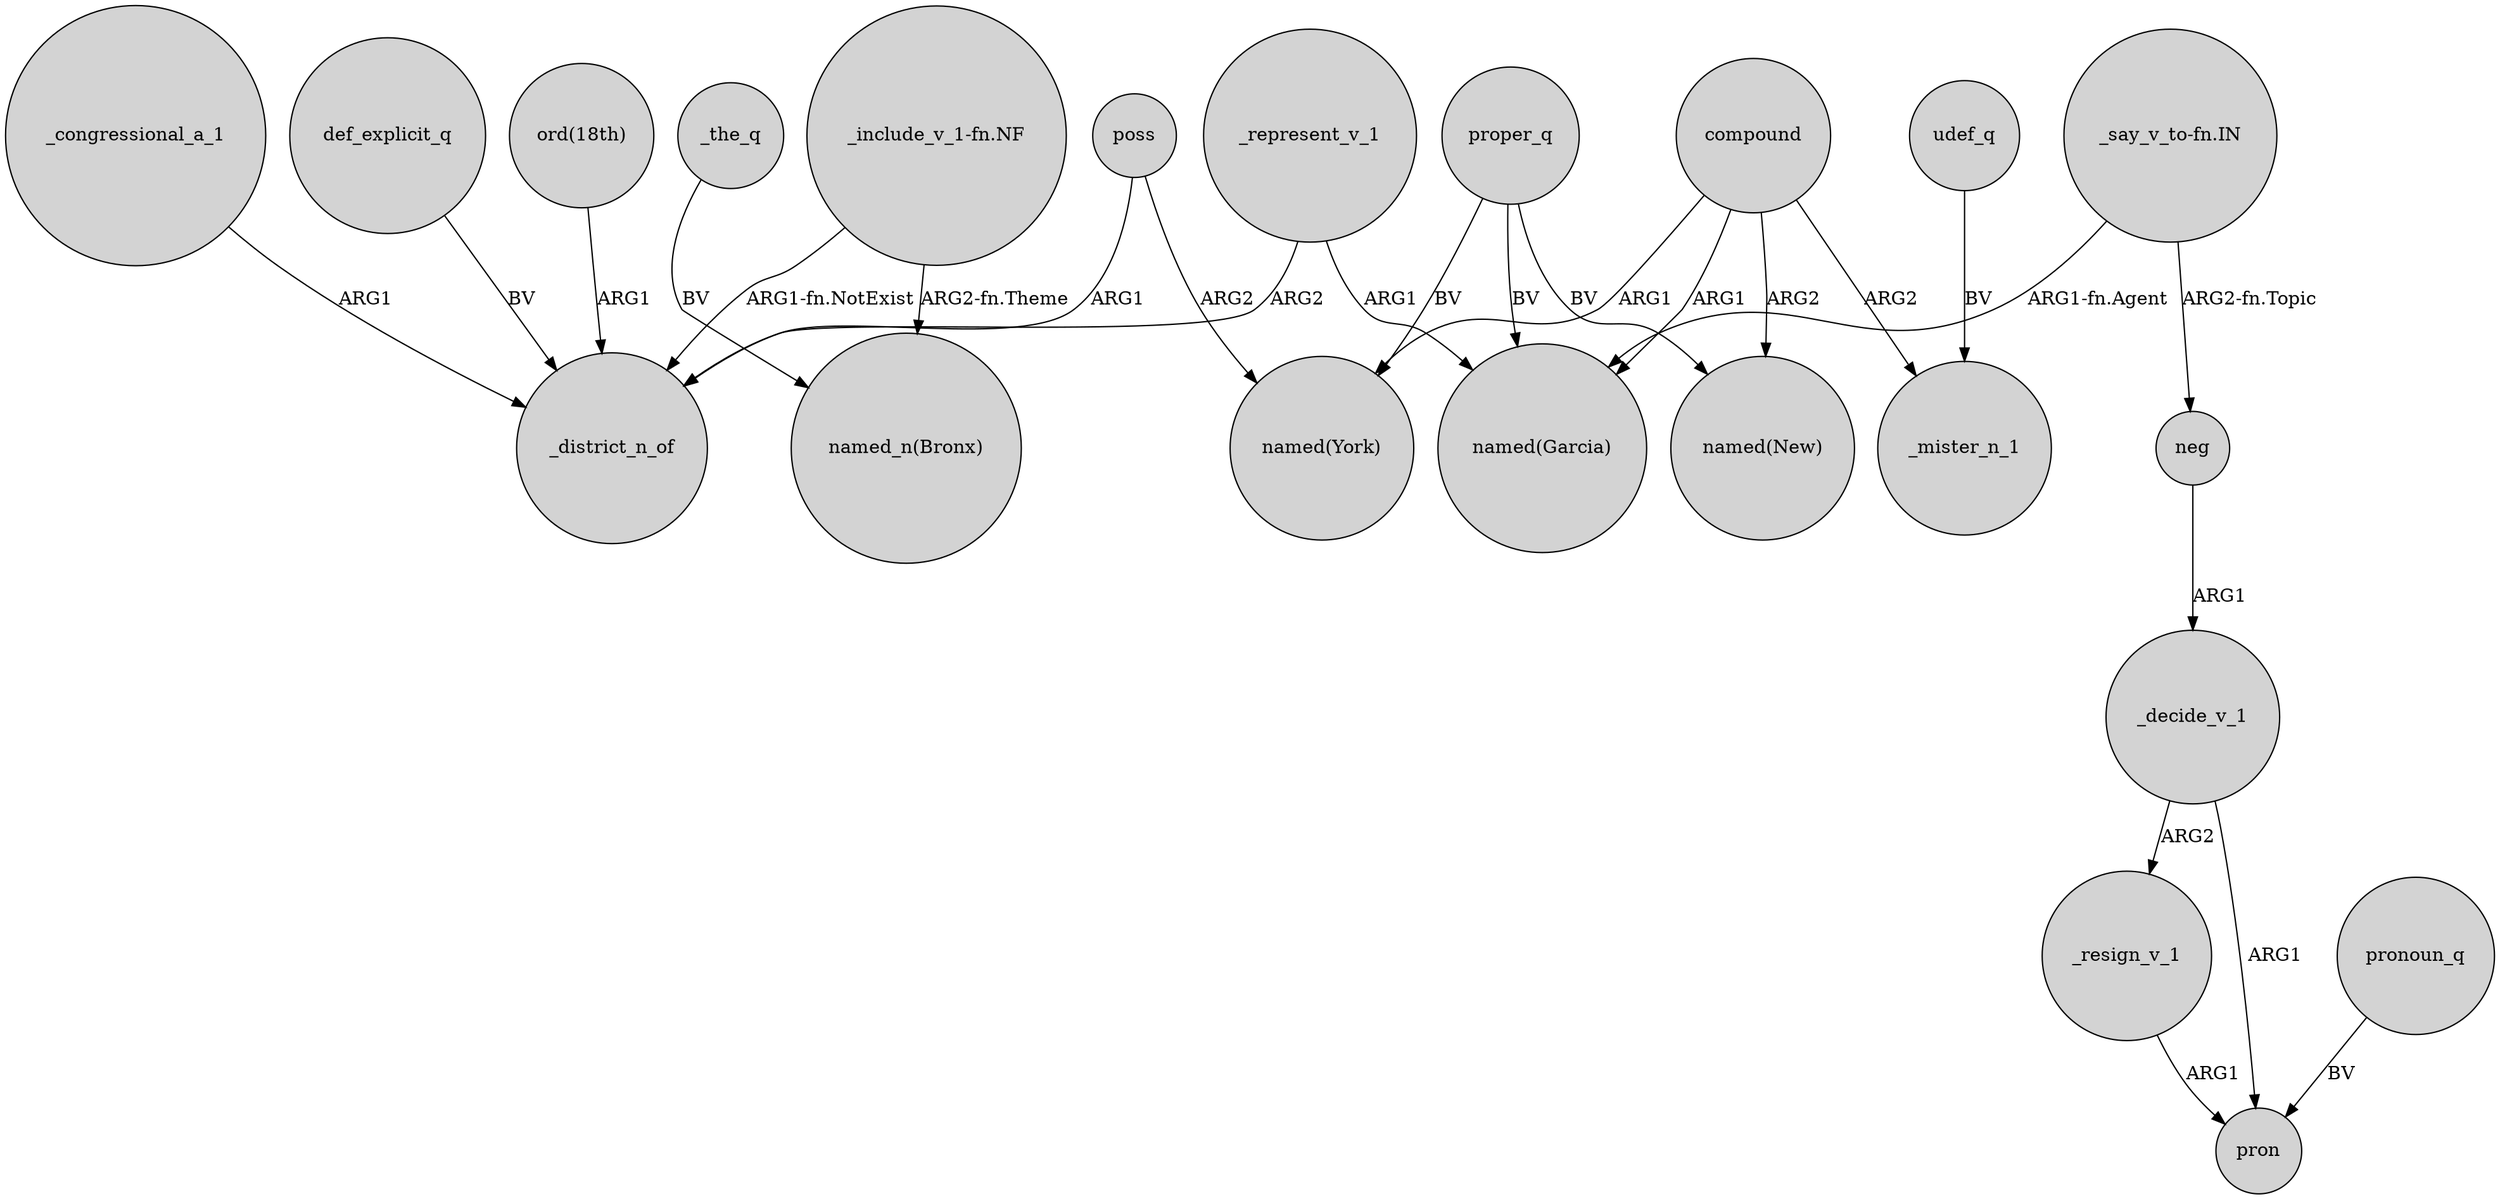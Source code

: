 digraph {
	node [shape=circle style=filled]
	"_include_v_1-fn.NF" -> _district_n_of [label="ARG1-fn.NotExist"]
	compound -> "named(New)" [label=ARG2]
	_resign_v_1 -> pron [label=ARG1]
	proper_q -> "named(New)" [label=BV]
	compound -> _mister_n_1 [label=ARG2]
	_decide_v_1 -> _resign_v_1 [label=ARG2]
	udef_q -> _mister_n_1 [label=BV]
	compound -> "named(Garcia)" [label=ARG1]
	"ord(18th)" -> _district_n_of [label=ARG1]
	poss -> _district_n_of [label=ARG1]
	neg -> _decide_v_1 [label=ARG1]
	poss -> "named(York)" [label=ARG2]
	_represent_v_1 -> _district_n_of [label=ARG2]
	"_say_v_to-fn.IN" -> "named(Garcia)" [label="ARG1-fn.Agent"]
	pronoun_q -> pron [label=BV]
	compound -> "named(York)" [label=ARG1]
	"_include_v_1-fn.NF" -> "named_n(Bronx)" [label="ARG2-fn.Theme"]
	_the_q -> "named_n(Bronx)" [label=BV]
	proper_q -> "named(Garcia)" [label=BV]
	"_say_v_to-fn.IN" -> neg [label="ARG2-fn.Topic"]
	def_explicit_q -> _district_n_of [label=BV]
	proper_q -> "named(York)" [label=BV]
	_decide_v_1 -> pron [label=ARG1]
	_congressional_a_1 -> _district_n_of [label=ARG1]
	_represent_v_1 -> "named(Garcia)" [label=ARG1]
}
